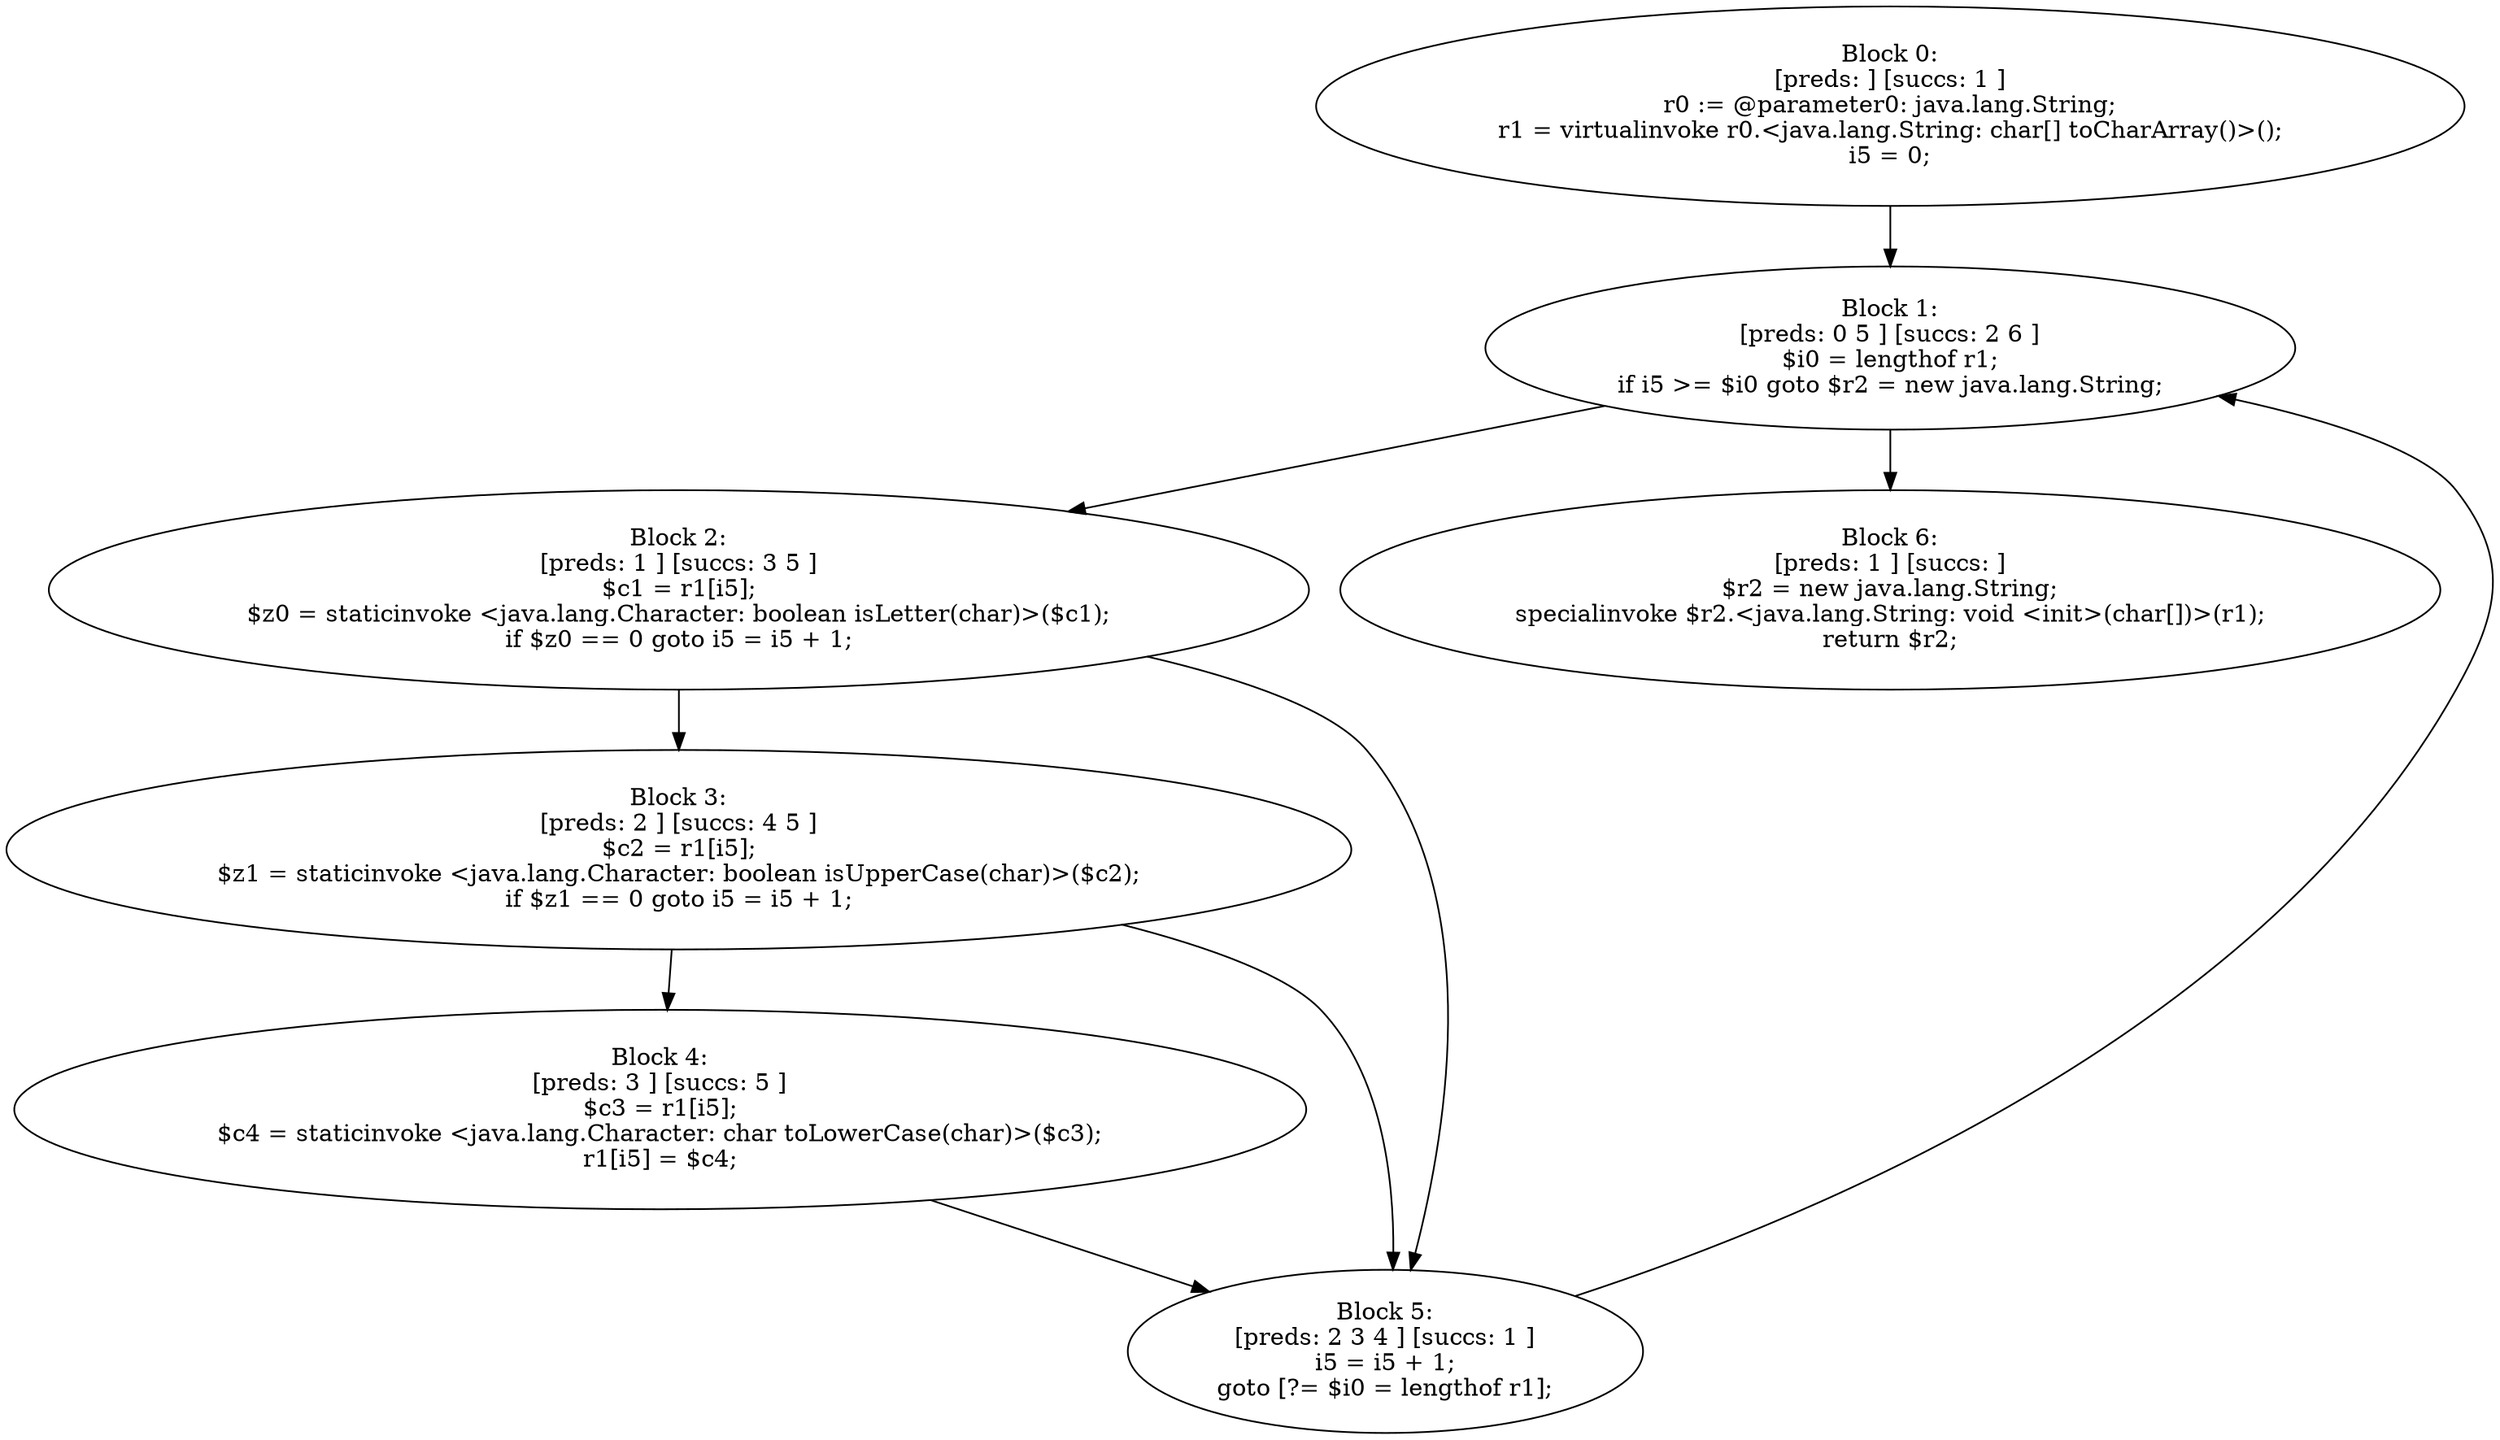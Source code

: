 digraph "unitGraph" {
    "Block 0:
[preds: ] [succs: 1 ]
r0 := @parameter0: java.lang.String;
r1 = virtualinvoke r0.<java.lang.String: char[] toCharArray()>();
i5 = 0;
"
    "Block 1:
[preds: 0 5 ] [succs: 2 6 ]
$i0 = lengthof r1;
if i5 >= $i0 goto $r2 = new java.lang.String;
"
    "Block 2:
[preds: 1 ] [succs: 3 5 ]
$c1 = r1[i5];
$z0 = staticinvoke <java.lang.Character: boolean isLetter(char)>($c1);
if $z0 == 0 goto i5 = i5 + 1;
"
    "Block 3:
[preds: 2 ] [succs: 4 5 ]
$c2 = r1[i5];
$z1 = staticinvoke <java.lang.Character: boolean isUpperCase(char)>($c2);
if $z1 == 0 goto i5 = i5 + 1;
"
    "Block 4:
[preds: 3 ] [succs: 5 ]
$c3 = r1[i5];
$c4 = staticinvoke <java.lang.Character: char toLowerCase(char)>($c3);
r1[i5] = $c4;
"
    "Block 5:
[preds: 2 3 4 ] [succs: 1 ]
i5 = i5 + 1;
goto [?= $i0 = lengthof r1];
"
    "Block 6:
[preds: 1 ] [succs: ]
$r2 = new java.lang.String;
specialinvoke $r2.<java.lang.String: void <init>(char[])>(r1);
return $r2;
"
    "Block 0:
[preds: ] [succs: 1 ]
r0 := @parameter0: java.lang.String;
r1 = virtualinvoke r0.<java.lang.String: char[] toCharArray()>();
i5 = 0;
"->"Block 1:
[preds: 0 5 ] [succs: 2 6 ]
$i0 = lengthof r1;
if i5 >= $i0 goto $r2 = new java.lang.String;
";
    "Block 1:
[preds: 0 5 ] [succs: 2 6 ]
$i0 = lengthof r1;
if i5 >= $i0 goto $r2 = new java.lang.String;
"->"Block 2:
[preds: 1 ] [succs: 3 5 ]
$c1 = r1[i5];
$z0 = staticinvoke <java.lang.Character: boolean isLetter(char)>($c1);
if $z0 == 0 goto i5 = i5 + 1;
";
    "Block 1:
[preds: 0 5 ] [succs: 2 6 ]
$i0 = lengthof r1;
if i5 >= $i0 goto $r2 = new java.lang.String;
"->"Block 6:
[preds: 1 ] [succs: ]
$r2 = new java.lang.String;
specialinvoke $r2.<java.lang.String: void <init>(char[])>(r1);
return $r2;
";
    "Block 2:
[preds: 1 ] [succs: 3 5 ]
$c1 = r1[i5];
$z0 = staticinvoke <java.lang.Character: boolean isLetter(char)>($c1);
if $z0 == 0 goto i5 = i5 + 1;
"->"Block 3:
[preds: 2 ] [succs: 4 5 ]
$c2 = r1[i5];
$z1 = staticinvoke <java.lang.Character: boolean isUpperCase(char)>($c2);
if $z1 == 0 goto i5 = i5 + 1;
";
    "Block 2:
[preds: 1 ] [succs: 3 5 ]
$c1 = r1[i5];
$z0 = staticinvoke <java.lang.Character: boolean isLetter(char)>($c1);
if $z0 == 0 goto i5 = i5 + 1;
"->"Block 5:
[preds: 2 3 4 ] [succs: 1 ]
i5 = i5 + 1;
goto [?= $i0 = lengthof r1];
";
    "Block 3:
[preds: 2 ] [succs: 4 5 ]
$c2 = r1[i5];
$z1 = staticinvoke <java.lang.Character: boolean isUpperCase(char)>($c2);
if $z1 == 0 goto i5 = i5 + 1;
"->"Block 4:
[preds: 3 ] [succs: 5 ]
$c3 = r1[i5];
$c4 = staticinvoke <java.lang.Character: char toLowerCase(char)>($c3);
r1[i5] = $c4;
";
    "Block 3:
[preds: 2 ] [succs: 4 5 ]
$c2 = r1[i5];
$z1 = staticinvoke <java.lang.Character: boolean isUpperCase(char)>($c2);
if $z1 == 0 goto i5 = i5 + 1;
"->"Block 5:
[preds: 2 3 4 ] [succs: 1 ]
i5 = i5 + 1;
goto [?= $i0 = lengthof r1];
";
    "Block 4:
[preds: 3 ] [succs: 5 ]
$c3 = r1[i5];
$c4 = staticinvoke <java.lang.Character: char toLowerCase(char)>($c3);
r1[i5] = $c4;
"->"Block 5:
[preds: 2 3 4 ] [succs: 1 ]
i5 = i5 + 1;
goto [?= $i0 = lengthof r1];
";
    "Block 5:
[preds: 2 3 4 ] [succs: 1 ]
i5 = i5 + 1;
goto [?= $i0 = lengthof r1];
"->"Block 1:
[preds: 0 5 ] [succs: 2 6 ]
$i0 = lengthof r1;
if i5 >= $i0 goto $r2 = new java.lang.String;
";
}
